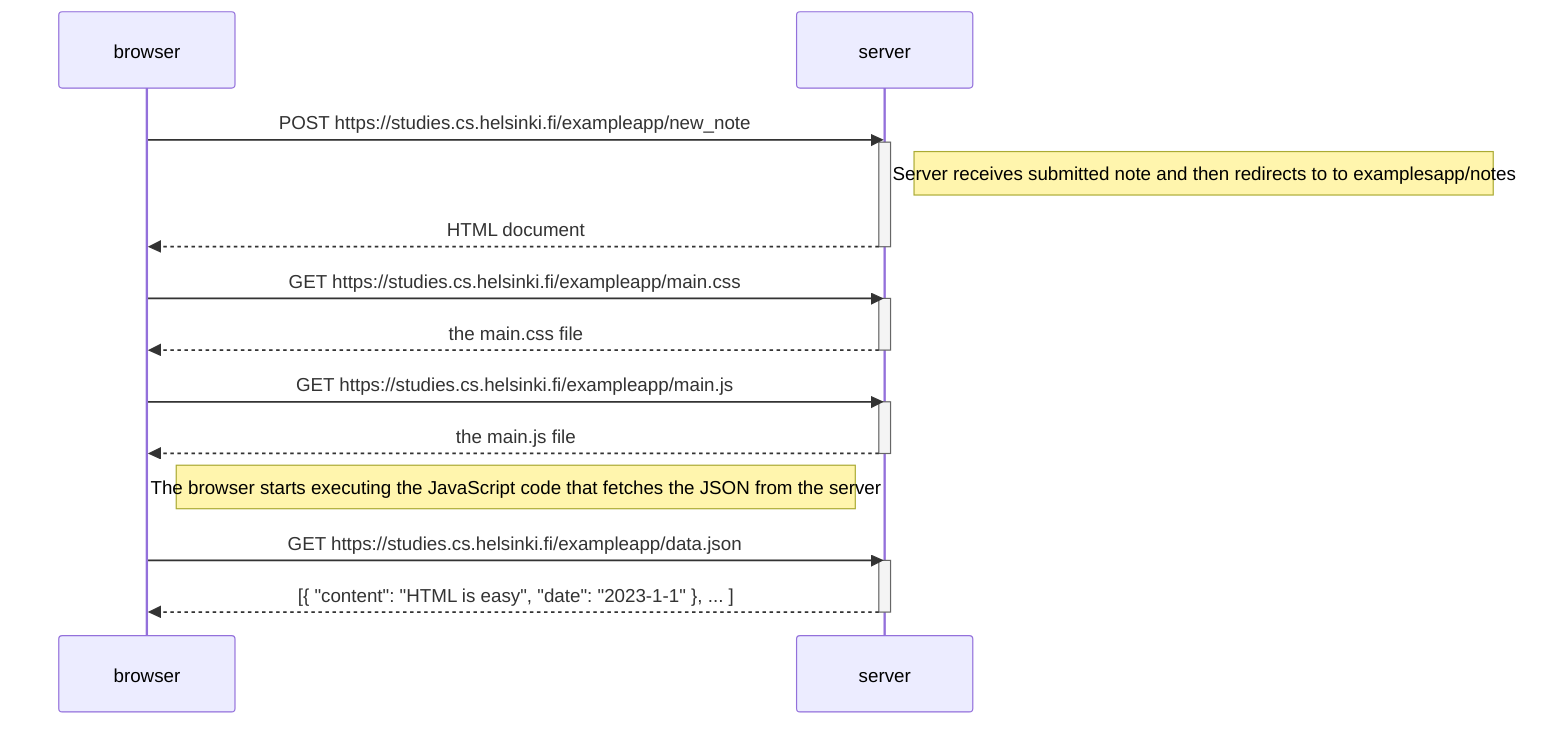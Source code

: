 sequenceDiagram
    participant browser
    participant server
    
    browser->>server: POST https://studies.cs.helsinki.fi/exampleapp/new_note
    activate server
    Note right of server: Server receives submitted note and then redirects to to examplesapp/notes
    
    server-->>browser: HTML document
    deactivate server
    
    browser->>server: GET https://studies.cs.helsinki.fi/exampleapp/main.css
    activate server
    server-->>browser: the main.css file
    deactivate server
    
    browser->>server: GET https://studies.cs.helsinki.fi/exampleapp/main.js
    activate server
    server-->>browser: the main.js file
    deactivate server
    
    Note right of browser: The browser starts executing the JavaScript code that fetches the JSON from the server
    
    browser->>server: GET https://studies.cs.helsinki.fi/exampleapp/data.json
    activate server
    server-->>browser: [{ "content": "HTML is easy", "date": "2023-1-1" }, ... ]
    deactivate server